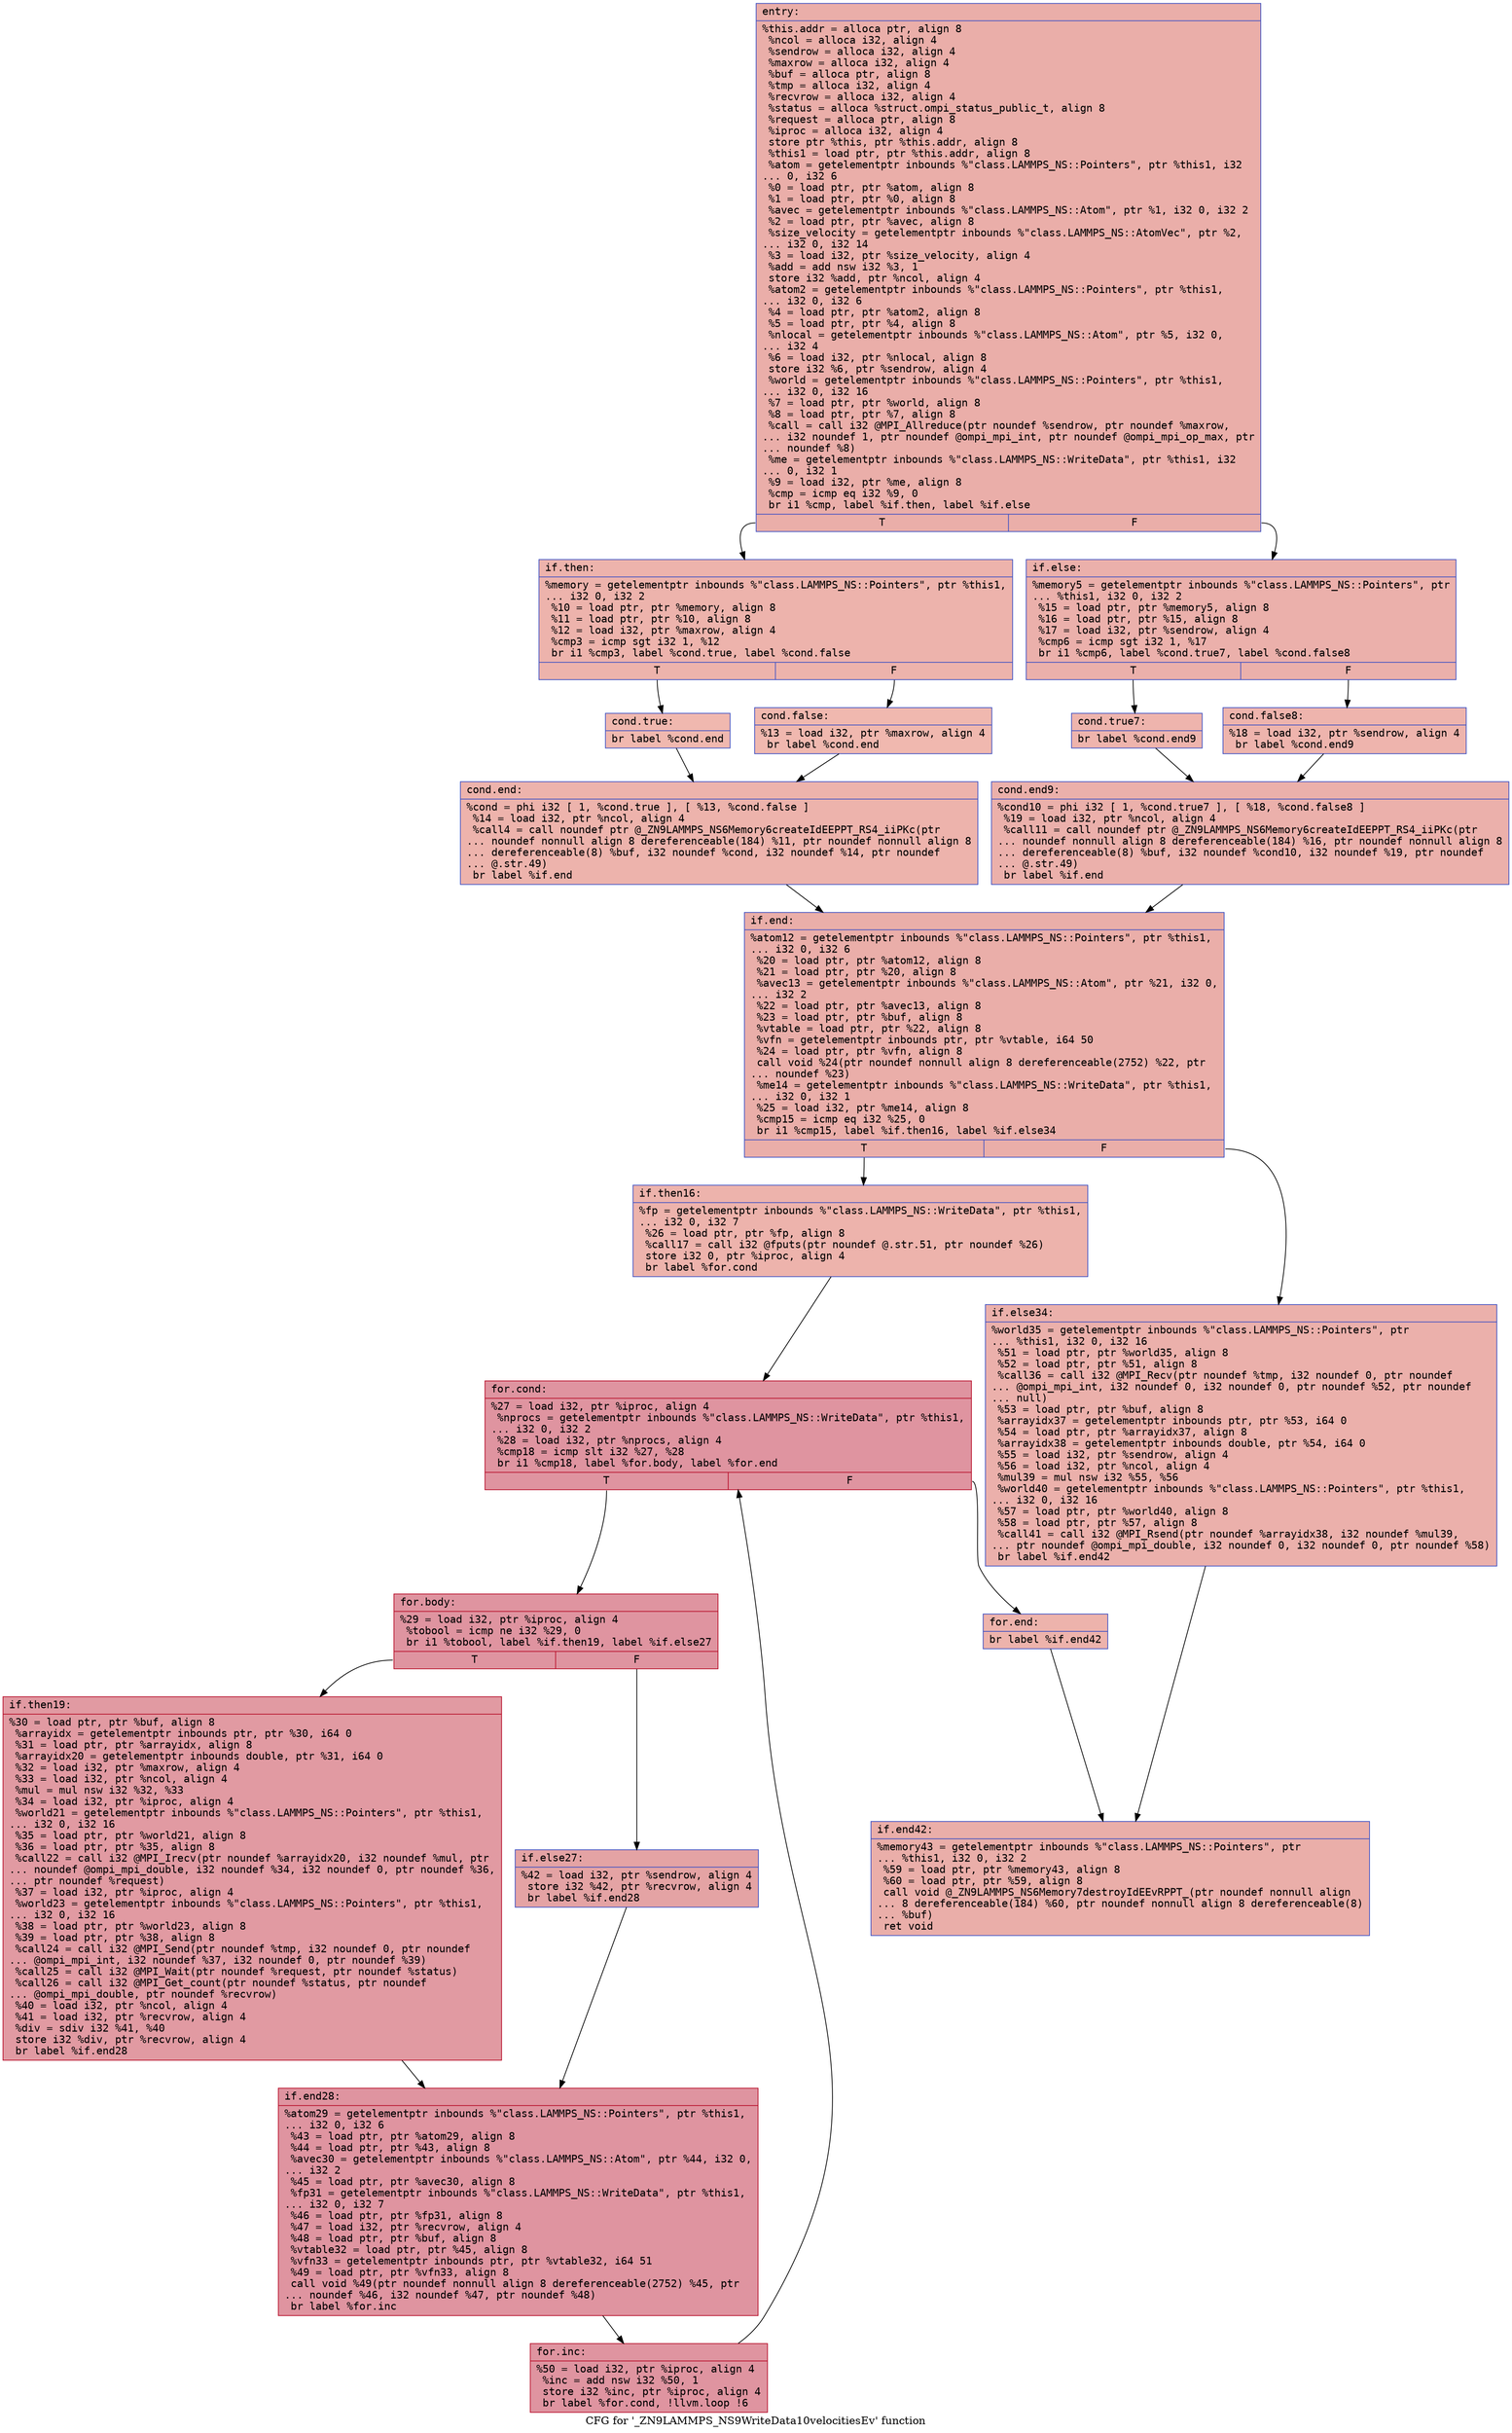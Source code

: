 digraph "CFG for '_ZN9LAMMPS_NS9WriteData10velocitiesEv' function" {
	label="CFG for '_ZN9LAMMPS_NS9WriteData10velocitiesEv' function";

	Node0x564c03734d20 [shape=record,color="#3d50c3ff", style=filled, fillcolor="#d0473d70" fontname="Courier",label="{entry:\l|  %this.addr = alloca ptr, align 8\l  %ncol = alloca i32, align 4\l  %sendrow = alloca i32, align 4\l  %maxrow = alloca i32, align 4\l  %buf = alloca ptr, align 8\l  %tmp = alloca i32, align 4\l  %recvrow = alloca i32, align 4\l  %status = alloca %struct.ompi_status_public_t, align 8\l  %request = alloca ptr, align 8\l  %iproc = alloca i32, align 4\l  store ptr %this, ptr %this.addr, align 8\l  %this1 = load ptr, ptr %this.addr, align 8\l  %atom = getelementptr inbounds %\"class.LAMMPS_NS::Pointers\", ptr %this1, i32\l... 0, i32 6\l  %0 = load ptr, ptr %atom, align 8\l  %1 = load ptr, ptr %0, align 8\l  %avec = getelementptr inbounds %\"class.LAMMPS_NS::Atom\", ptr %1, i32 0, i32 2\l  %2 = load ptr, ptr %avec, align 8\l  %size_velocity = getelementptr inbounds %\"class.LAMMPS_NS::AtomVec\", ptr %2,\l... i32 0, i32 14\l  %3 = load i32, ptr %size_velocity, align 4\l  %add = add nsw i32 %3, 1\l  store i32 %add, ptr %ncol, align 4\l  %atom2 = getelementptr inbounds %\"class.LAMMPS_NS::Pointers\", ptr %this1,\l... i32 0, i32 6\l  %4 = load ptr, ptr %atom2, align 8\l  %5 = load ptr, ptr %4, align 8\l  %nlocal = getelementptr inbounds %\"class.LAMMPS_NS::Atom\", ptr %5, i32 0,\l... i32 4\l  %6 = load i32, ptr %nlocal, align 8\l  store i32 %6, ptr %sendrow, align 4\l  %world = getelementptr inbounds %\"class.LAMMPS_NS::Pointers\", ptr %this1,\l... i32 0, i32 16\l  %7 = load ptr, ptr %world, align 8\l  %8 = load ptr, ptr %7, align 8\l  %call = call i32 @MPI_Allreduce(ptr noundef %sendrow, ptr noundef %maxrow,\l... i32 noundef 1, ptr noundef @ompi_mpi_int, ptr noundef @ompi_mpi_op_max, ptr\l... noundef %8)\l  %me = getelementptr inbounds %\"class.LAMMPS_NS::WriteData\", ptr %this1, i32\l... 0, i32 1\l  %9 = load i32, ptr %me, align 8\l  %cmp = icmp eq i32 %9, 0\l  br i1 %cmp, label %if.then, label %if.else\l|{<s0>T|<s1>F}}"];
	Node0x564c03734d20:s0 -> Node0x564c0373b870[tooltip="entry -> if.then\nProbability 37.50%" ];
	Node0x564c03734d20:s1 -> Node0x564c0373b8e0[tooltip="entry -> if.else\nProbability 62.50%" ];
	Node0x564c0373b870 [shape=record,color="#3d50c3ff", style=filled, fillcolor="#d6524470" fontname="Courier",label="{if.then:\l|  %memory = getelementptr inbounds %\"class.LAMMPS_NS::Pointers\", ptr %this1,\l... i32 0, i32 2\l  %10 = load ptr, ptr %memory, align 8\l  %11 = load ptr, ptr %10, align 8\l  %12 = load i32, ptr %maxrow, align 4\l  %cmp3 = icmp sgt i32 1, %12\l  br i1 %cmp3, label %cond.true, label %cond.false\l|{<s0>T|<s1>F}}"];
	Node0x564c0373b870:s0 -> Node0x564c0373bea0[tooltip="if.then -> cond.true\nProbability 50.00%" ];
	Node0x564c0373b870:s1 -> Node0x564c0373bef0[tooltip="if.then -> cond.false\nProbability 50.00%" ];
	Node0x564c0373bea0 [shape=record,color="#3d50c3ff", style=filled, fillcolor="#dc5d4a70" fontname="Courier",label="{cond.true:\l|  br label %cond.end\l}"];
	Node0x564c0373bea0 -> Node0x564c0373c080[tooltip="cond.true -> cond.end\nProbability 100.00%" ];
	Node0x564c0373bef0 [shape=record,color="#3d50c3ff", style=filled, fillcolor="#dc5d4a70" fontname="Courier",label="{cond.false:\l|  %13 = load i32, ptr %maxrow, align 4\l  br label %cond.end\l}"];
	Node0x564c0373bef0 -> Node0x564c0373c080[tooltip="cond.false -> cond.end\nProbability 100.00%" ];
	Node0x564c0373c080 [shape=record,color="#3d50c3ff", style=filled, fillcolor="#d6524470" fontname="Courier",label="{cond.end:\l|  %cond = phi i32 [ 1, %cond.true ], [ %13, %cond.false ]\l  %14 = load i32, ptr %ncol, align 4\l  %call4 = call noundef ptr @_ZN9LAMMPS_NS6Memory6createIdEEPPT_RS4_iiPKc(ptr\l... noundef nonnull align 8 dereferenceable(184) %11, ptr noundef nonnull align 8\l... dereferenceable(8) %buf, i32 noundef %cond, i32 noundef %14, ptr noundef\l... @.str.49)\l  br label %if.end\l}"];
	Node0x564c0373c080 -> Node0x564c0373c560[tooltip="cond.end -> if.end\nProbability 100.00%" ];
	Node0x564c0373b8e0 [shape=record,color="#3d50c3ff", style=filled, fillcolor="#d24b4070" fontname="Courier",label="{if.else:\l|  %memory5 = getelementptr inbounds %\"class.LAMMPS_NS::Pointers\", ptr\l... %this1, i32 0, i32 2\l  %15 = load ptr, ptr %memory5, align 8\l  %16 = load ptr, ptr %15, align 8\l  %17 = load i32, ptr %sendrow, align 4\l  %cmp6 = icmp sgt i32 1, %17\l  br i1 %cmp6, label %cond.true7, label %cond.false8\l|{<s0>T|<s1>F}}"];
	Node0x564c0373b8e0:s0 -> Node0x564c0373c990[tooltip="if.else -> cond.true7\nProbability 50.00%" ];
	Node0x564c0373b8e0:s1 -> Node0x564c0373c9e0[tooltip="if.else -> cond.false8\nProbability 50.00%" ];
	Node0x564c0373c990 [shape=record,color="#3d50c3ff", style=filled, fillcolor="#d8564670" fontname="Courier",label="{cond.true7:\l|  br label %cond.end9\l}"];
	Node0x564c0373c990 -> Node0x564c0373cb70[tooltip="cond.true7 -> cond.end9\nProbability 100.00%" ];
	Node0x564c0373c9e0 [shape=record,color="#3d50c3ff", style=filled, fillcolor="#d8564670" fontname="Courier",label="{cond.false8:\l|  %18 = load i32, ptr %sendrow, align 4\l  br label %cond.end9\l}"];
	Node0x564c0373c9e0 -> Node0x564c0373cb70[tooltip="cond.false8 -> cond.end9\nProbability 100.00%" ];
	Node0x564c0373cb70 [shape=record,color="#3d50c3ff", style=filled, fillcolor="#d24b4070" fontname="Courier",label="{cond.end9:\l|  %cond10 = phi i32 [ 1, %cond.true7 ], [ %18, %cond.false8 ]\l  %19 = load i32, ptr %ncol, align 4\l  %call11 = call noundef ptr @_ZN9LAMMPS_NS6Memory6createIdEEPPT_RS4_iiPKc(ptr\l... noundef nonnull align 8 dereferenceable(184) %16, ptr noundef nonnull align 8\l... dereferenceable(8) %buf, i32 noundef %cond10, i32 noundef %19, ptr noundef\l... @.str.49)\l  br label %if.end\l}"];
	Node0x564c0373cb70 -> Node0x564c0373c560[tooltip="cond.end9 -> if.end\nProbability 100.00%" ];
	Node0x564c0373c560 [shape=record,color="#3d50c3ff", style=filled, fillcolor="#d0473d70" fontname="Courier",label="{if.end:\l|  %atom12 = getelementptr inbounds %\"class.LAMMPS_NS::Pointers\", ptr %this1,\l... i32 0, i32 6\l  %20 = load ptr, ptr %atom12, align 8\l  %21 = load ptr, ptr %20, align 8\l  %avec13 = getelementptr inbounds %\"class.LAMMPS_NS::Atom\", ptr %21, i32 0,\l... i32 2\l  %22 = load ptr, ptr %avec13, align 8\l  %23 = load ptr, ptr %buf, align 8\l  %vtable = load ptr, ptr %22, align 8\l  %vfn = getelementptr inbounds ptr, ptr %vtable, i64 50\l  %24 = load ptr, ptr %vfn, align 8\l  call void %24(ptr noundef nonnull align 8 dereferenceable(2752) %22, ptr\l... noundef %23)\l  %me14 = getelementptr inbounds %\"class.LAMMPS_NS::WriteData\", ptr %this1,\l... i32 0, i32 1\l  %25 = load i32, ptr %me14, align 8\l  %cmp15 = icmp eq i32 %25, 0\l  br i1 %cmp15, label %if.then16, label %if.else34\l|{<s0>T|<s1>F}}"];
	Node0x564c0373c560:s0 -> Node0x564c0373d8e0[tooltip="if.end -> if.then16\nProbability 37.50%" ];
	Node0x564c0373c560:s1 -> Node0x564c0373d960[tooltip="if.end -> if.else34\nProbability 62.50%" ];
	Node0x564c0373d8e0 [shape=record,color="#3d50c3ff", style=filled, fillcolor="#d6524470" fontname="Courier",label="{if.then16:\l|  %fp = getelementptr inbounds %\"class.LAMMPS_NS::WriteData\", ptr %this1,\l... i32 0, i32 7\l  %26 = load ptr, ptr %fp, align 8\l  %call17 = call i32 @fputs(ptr noundef @.str.51, ptr noundef %26)\l  store i32 0, ptr %iproc, align 4\l  br label %for.cond\l}"];
	Node0x564c0373d8e0 -> Node0x564c0373bbc0[tooltip="if.then16 -> for.cond\nProbability 100.00%" ];
	Node0x564c0373bbc0 [shape=record,color="#b70d28ff", style=filled, fillcolor="#b70d2870" fontname="Courier",label="{for.cond:\l|  %27 = load i32, ptr %iproc, align 4\l  %nprocs = getelementptr inbounds %\"class.LAMMPS_NS::WriteData\", ptr %this1,\l... i32 0, i32 2\l  %28 = load i32, ptr %nprocs, align 4\l  %cmp18 = icmp slt i32 %27, %28\l  br i1 %cmp18, label %for.body, label %for.end\l|{<s0>T|<s1>F}}"];
	Node0x564c0373bbc0:s0 -> Node0x564c0373e4b0[tooltip="for.cond -> for.body\nProbability 96.88%" ];
	Node0x564c0373bbc0:s1 -> Node0x564c0373e530[tooltip="for.cond -> for.end\nProbability 3.12%" ];
	Node0x564c0373e4b0 [shape=record,color="#b70d28ff", style=filled, fillcolor="#b70d2870" fontname="Courier",label="{for.body:\l|  %29 = load i32, ptr %iproc, align 4\l  %tobool = icmp ne i32 %29, 0\l  br i1 %tobool, label %if.then19, label %if.else27\l|{<s0>T|<s1>F}}"];
	Node0x564c0373e4b0:s0 -> Node0x564c0373e7e0[tooltip="for.body -> if.then19\nProbability 62.50%" ];
	Node0x564c0373e4b0:s1 -> Node0x564c0373e860[tooltip="for.body -> if.else27\nProbability 37.50%" ];
	Node0x564c0373e7e0 [shape=record,color="#b70d28ff", style=filled, fillcolor="#bb1b2c70" fontname="Courier",label="{if.then19:\l|  %30 = load ptr, ptr %buf, align 8\l  %arrayidx = getelementptr inbounds ptr, ptr %30, i64 0\l  %31 = load ptr, ptr %arrayidx, align 8\l  %arrayidx20 = getelementptr inbounds double, ptr %31, i64 0\l  %32 = load i32, ptr %maxrow, align 4\l  %33 = load i32, ptr %ncol, align 4\l  %mul = mul nsw i32 %32, %33\l  %34 = load i32, ptr %iproc, align 4\l  %world21 = getelementptr inbounds %\"class.LAMMPS_NS::Pointers\", ptr %this1,\l... i32 0, i32 16\l  %35 = load ptr, ptr %world21, align 8\l  %36 = load ptr, ptr %35, align 8\l  %call22 = call i32 @MPI_Irecv(ptr noundef %arrayidx20, i32 noundef %mul, ptr\l... noundef @ompi_mpi_double, i32 noundef %34, i32 noundef 0, ptr noundef %36,\l... ptr noundef %request)\l  %37 = load i32, ptr %iproc, align 4\l  %world23 = getelementptr inbounds %\"class.LAMMPS_NS::Pointers\", ptr %this1,\l... i32 0, i32 16\l  %38 = load ptr, ptr %world23, align 8\l  %39 = load ptr, ptr %38, align 8\l  %call24 = call i32 @MPI_Send(ptr noundef %tmp, i32 noundef 0, ptr noundef\l... @ompi_mpi_int, i32 noundef %37, i32 noundef 0, ptr noundef %39)\l  %call25 = call i32 @MPI_Wait(ptr noundef %request, ptr noundef %status)\l  %call26 = call i32 @MPI_Get_count(ptr noundef %status, ptr noundef\l... @ompi_mpi_double, ptr noundef %recvrow)\l  %40 = load i32, ptr %ncol, align 4\l  %41 = load i32, ptr %recvrow, align 4\l  %div = sdiv i32 %41, %40\l  store i32 %div, ptr %recvrow, align 4\l  br label %if.end28\l}"];
	Node0x564c0373e7e0 -> Node0x564c0373faa0[tooltip="if.then19 -> if.end28\nProbability 100.00%" ];
	Node0x564c0373e860 [shape=record,color="#3d50c3ff", style=filled, fillcolor="#c32e3170" fontname="Courier",label="{if.else27:\l|  %42 = load i32, ptr %sendrow, align 4\l  store i32 %42, ptr %recvrow, align 4\l  br label %if.end28\l}"];
	Node0x564c0373e860 -> Node0x564c0373faa0[tooltip="if.else27 -> if.end28\nProbability 100.00%" ];
	Node0x564c0373faa0 [shape=record,color="#b70d28ff", style=filled, fillcolor="#b70d2870" fontname="Courier",label="{if.end28:\l|  %atom29 = getelementptr inbounds %\"class.LAMMPS_NS::Pointers\", ptr %this1,\l... i32 0, i32 6\l  %43 = load ptr, ptr %atom29, align 8\l  %44 = load ptr, ptr %43, align 8\l  %avec30 = getelementptr inbounds %\"class.LAMMPS_NS::Atom\", ptr %44, i32 0,\l... i32 2\l  %45 = load ptr, ptr %avec30, align 8\l  %fp31 = getelementptr inbounds %\"class.LAMMPS_NS::WriteData\", ptr %this1,\l... i32 0, i32 7\l  %46 = load ptr, ptr %fp31, align 8\l  %47 = load i32, ptr %recvrow, align 4\l  %48 = load ptr, ptr %buf, align 8\l  %vtable32 = load ptr, ptr %45, align 8\l  %vfn33 = getelementptr inbounds ptr, ptr %vtable32, i64 51\l  %49 = load ptr, ptr %vfn33, align 8\l  call void %49(ptr noundef nonnull align 8 dereferenceable(2752) %45, ptr\l... noundef %46, i32 noundef %47, ptr noundef %48)\l  br label %for.inc\l}"];
	Node0x564c0373faa0 -> Node0x564c03740e80[tooltip="if.end28 -> for.inc\nProbability 100.00%" ];
	Node0x564c03740e80 [shape=record,color="#b70d28ff", style=filled, fillcolor="#b70d2870" fontname="Courier",label="{for.inc:\l|  %50 = load i32, ptr %iproc, align 4\l  %inc = add nsw i32 %50, 1\l  store i32 %inc, ptr %iproc, align 4\l  br label %for.cond, !llvm.loop !6\l}"];
	Node0x564c03740e80 -> Node0x564c0373bbc0[tooltip="for.inc -> for.cond\nProbability 100.00%" ];
	Node0x564c0373e530 [shape=record,color="#3d50c3ff", style=filled, fillcolor="#d6524470" fontname="Courier",label="{for.end:\l|  br label %if.end42\l}"];
	Node0x564c0373e530 -> Node0x564c03741230[tooltip="for.end -> if.end42\nProbability 100.00%" ];
	Node0x564c0373d960 [shape=record,color="#3d50c3ff", style=filled, fillcolor="#d24b4070" fontname="Courier",label="{if.else34:\l|  %world35 = getelementptr inbounds %\"class.LAMMPS_NS::Pointers\", ptr\l... %this1, i32 0, i32 16\l  %51 = load ptr, ptr %world35, align 8\l  %52 = load ptr, ptr %51, align 8\l  %call36 = call i32 @MPI_Recv(ptr noundef %tmp, i32 noundef 0, ptr noundef\l... @ompi_mpi_int, i32 noundef 0, i32 noundef 0, ptr noundef %52, ptr noundef\l... null)\l  %53 = load ptr, ptr %buf, align 8\l  %arrayidx37 = getelementptr inbounds ptr, ptr %53, i64 0\l  %54 = load ptr, ptr %arrayidx37, align 8\l  %arrayidx38 = getelementptr inbounds double, ptr %54, i64 0\l  %55 = load i32, ptr %sendrow, align 4\l  %56 = load i32, ptr %ncol, align 4\l  %mul39 = mul nsw i32 %55, %56\l  %world40 = getelementptr inbounds %\"class.LAMMPS_NS::Pointers\", ptr %this1,\l... i32 0, i32 16\l  %57 = load ptr, ptr %world40, align 8\l  %58 = load ptr, ptr %57, align 8\l  %call41 = call i32 @MPI_Rsend(ptr noundef %arrayidx38, i32 noundef %mul39,\l... ptr noundef @ompi_mpi_double, i32 noundef 0, i32 noundef 0, ptr noundef %58)\l  br label %if.end42\l}"];
	Node0x564c0373d960 -> Node0x564c03741230[tooltip="if.else34 -> if.end42\nProbability 100.00%" ];
	Node0x564c03741230 [shape=record,color="#3d50c3ff", style=filled, fillcolor="#d0473d70" fontname="Courier",label="{if.end42:\l|  %memory43 = getelementptr inbounds %\"class.LAMMPS_NS::Pointers\", ptr\l... %this1, i32 0, i32 2\l  %59 = load ptr, ptr %memory43, align 8\l  %60 = load ptr, ptr %59, align 8\l  call void @_ZN9LAMMPS_NS6Memory7destroyIdEEvRPPT_(ptr noundef nonnull align\l... 8 dereferenceable(184) %60, ptr noundef nonnull align 8 dereferenceable(8)\l... %buf)\l  ret void\l}"];
}

